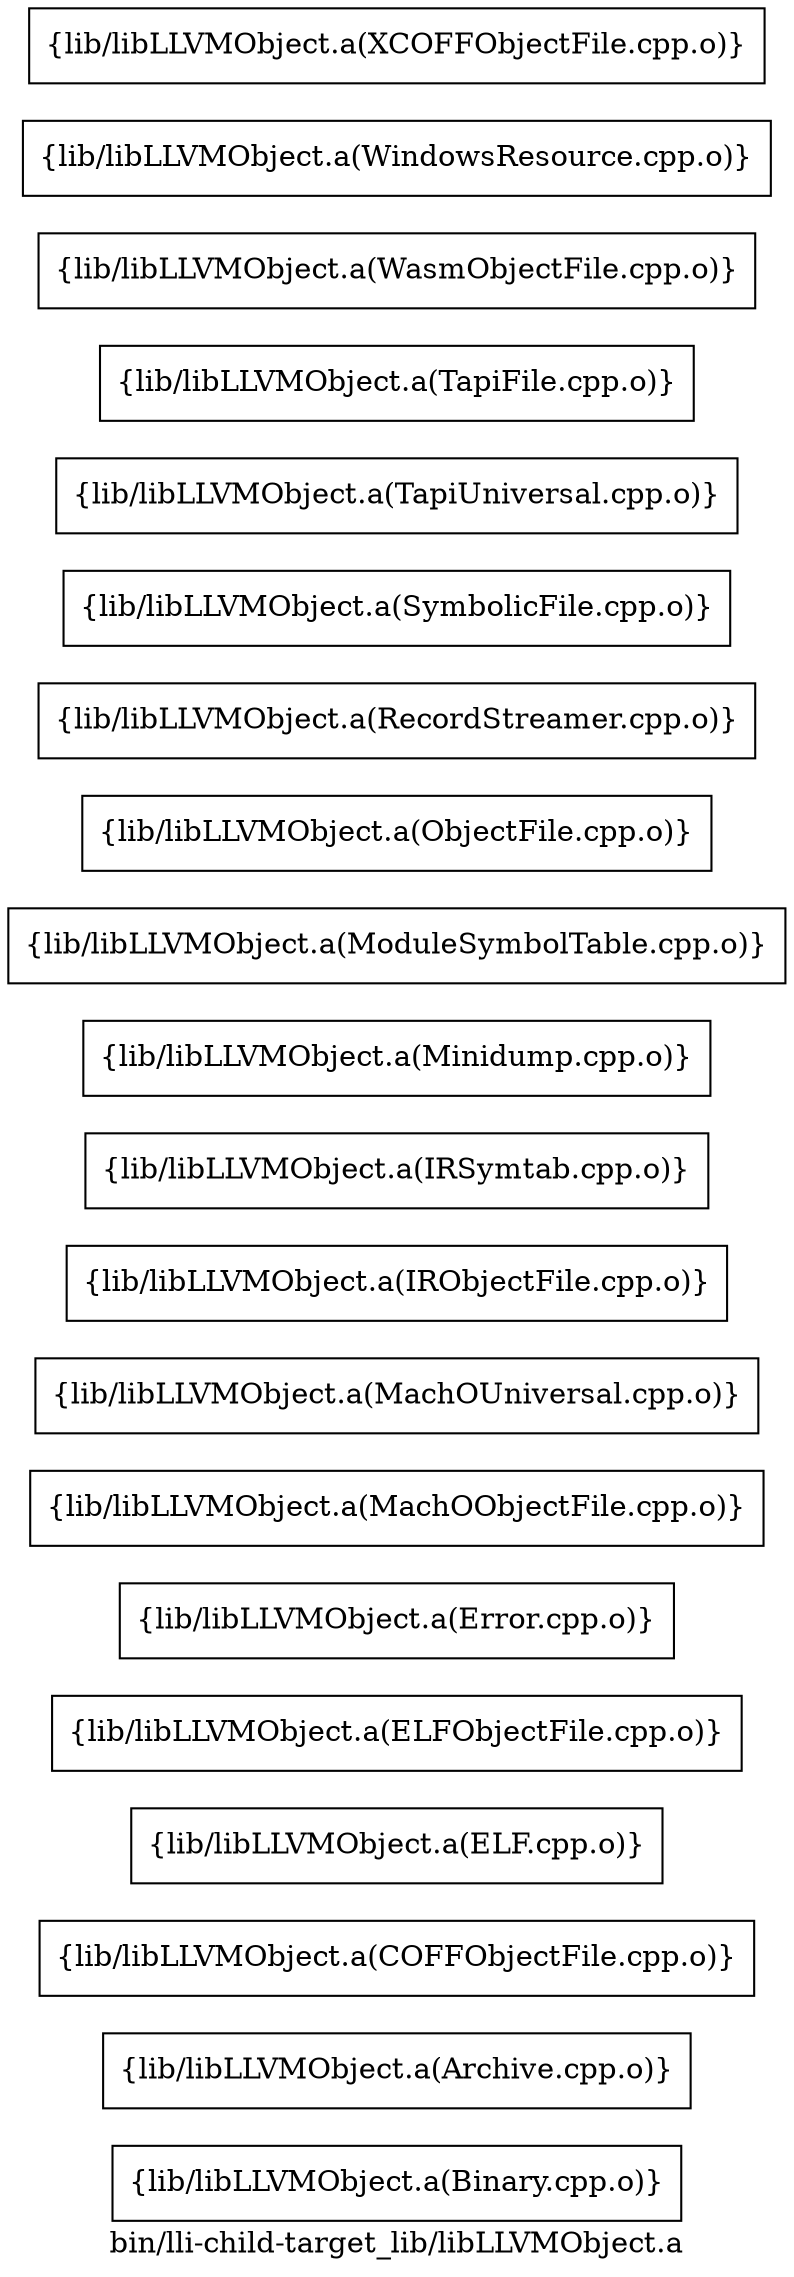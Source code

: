 digraph "bin/lli-child-target_lib/libLLVMObject.a" {
	label="bin/lli-child-target_lib/libLLVMObject.a";
	rankdir=LR;

	Node0x55cba6ed5a28 [shape=record,shape=box,group=0,label="{lib/libLLVMObject.a(Binary.cpp.o)}"];
	Node0x55cba6ed57f8 [shape=record,shape=box,group=0,label="{lib/libLLVMObject.a(Archive.cpp.o)}"];
	Node0x55cba6eda668 [shape=record,shape=box,group=0,label="{lib/libLLVMObject.a(COFFObjectFile.cpp.o)}"];
	Node0x55cba6ed7238 [shape=record,shape=box,group=0,label="{lib/libLLVMObject.a(ELF.cpp.o)}"];
	Node0x55cba6ed7eb8 [shape=record,shape=box,group=0,label="{lib/libLLVMObject.a(ELFObjectFile.cpp.o)}"];
	Node0x55cba6ed52f8 [shape=record,shape=box,group=0,label="{lib/libLLVMObject.a(Error.cpp.o)}"];
	Node0x55cba6ede718 [shape=record,shape=box,group=0,label="{lib/libLLVMObject.a(MachOObjectFile.cpp.o)}"];
	Node0x55cba6edd9a8 [shape=record,shape=box,group=0,label="{lib/libLLVMObject.a(MachOUniversal.cpp.o)}"];
	Node0x55cba6eddcc8 [shape=record,shape=box,group=0,label="{lib/libLLVMObject.a(IRObjectFile.cpp.o)}"];
	Node0x55cba6edd4f8 [shape=record,shape=box,group=0,label="{lib/libLLVMObject.a(IRSymtab.cpp.o)}"];
	Node0x55cba6edbbf8 [shape=record,shape=box,group=0,label="{lib/libLLVMObject.a(Minidump.cpp.o)}"];
	Node0x55cba6edc008 [shape=record,shape=box,group=0,label="{lib/libLLVMObject.a(ModuleSymbolTable.cpp.o)}"];
	Node0x55cba6edb608 [shape=record,shape=box,group=0,label="{lib/libLLVMObject.a(ObjectFile.cpp.o)}"];
	Node0x55cba6eda528 [shape=record,shape=box,group=0,label="{lib/libLLVMObject.a(RecordStreamer.cpp.o)}"];
	Node0x55cba6eda898 [shape=record,shape=box,group=0,label="{lib/libLLVMObject.a(SymbolicFile.cpp.o)}"];
	Node0x55cba6ed5b68 [shape=record,shape=box,group=0,label="{lib/libLLVMObject.a(TapiUniversal.cpp.o)}"];
	Node0x55cba6ed5438 [shape=record,shape=box,group=0,label="{lib/libLLVMObject.a(TapiFile.cpp.o)}"];
	Node0x55cba6ed8b88 [shape=record,shape=box,group=0,label="{lib/libLLVMObject.a(WasmObjectFile.cpp.o)}"];
	Node0x55cba6ed9808 [shape=record,shape=box,group=0,label="{lib/libLLVMObject.a(WindowsResource.cpp.o)}"];
	Node0x55cba6ed8f48 [shape=record,shape=box,group=0,label="{lib/libLLVMObject.a(XCOFFObjectFile.cpp.o)}"];
}
